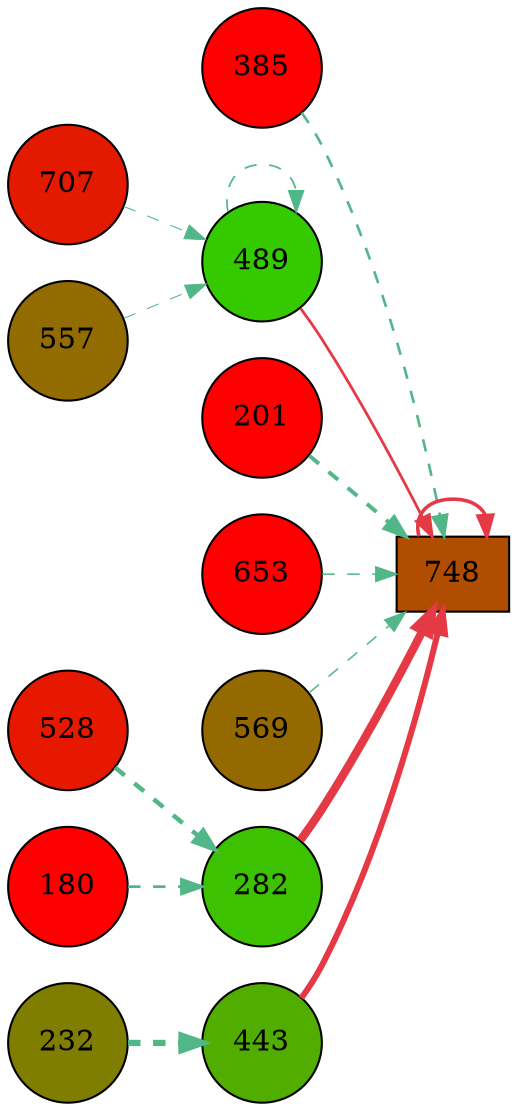digraph G{
rankdir=LR;
385 [style=filled, shape=circle, fillcolor="#fe0000", label="385"];
707 [style=filled, shape=circle, fillcolor="#e41a00", label="707"];
232 [style=filled, shape=circle, fillcolor="#807e00", label="232"];
489 [style=filled, shape=circle, fillcolor="#35c900", label="489"];
201 [style=filled, shape=circle, fillcolor="#fe0000", label="201"];
748 [style=filled, shape=box, fillcolor="#b14d00", label="748"];
557 [style=filled, shape=circle, fillcolor="#926c00", label="557"];
653 [style=filled, shape=circle, fillcolor="#fe0000", label="653"];
528 [style=filled, shape=circle, fillcolor="#e61800", label="528"];
180 [style=filled, shape=circle, fillcolor="#fe0000", label="180"];
569 [style=filled, shape=circle, fillcolor="#946a00", label="569"];
282 [style=filled, shape=circle, fillcolor="#3cc200", label="282"];
443 [style=filled, shape=circle, fillcolor="#51ad00", label="443"];
282 -> 748 [color="#e63946",penwidth=4.00];
443 -> 748 [color="#e63946",penwidth=2.90];
748 -> 748 [color="#e63946",penwidth=1.72];
489 -> 748 [color="#e63946",penwidth=1.34];
489 -> 489 [color="#52b788",style=dashed,penwidth=0.84];
557 -> 489 [color="#52b788",style=dashed,penwidth=0.50];
707 -> 489 [color="#52b788",style=dashed,penwidth=0.50];
528 -> 282 [color="#52b788",style=dashed,penwidth=2.16];
180 -> 282 [color="#52b788",style=dashed,penwidth=1.33];
232 -> 443 [color="#52b788",style=dashed,penwidth=3.00];
201 -> 748 [color="#52b788",style=dashed,penwidth=1.92];
385 -> 748 [color="#52b788",style=dashed,penwidth=1.26];
569 -> 748 [color="#52b788",style=dashed,penwidth=0.74];
653 -> 748 [color="#52b788",style=dashed,penwidth=0.72];
}